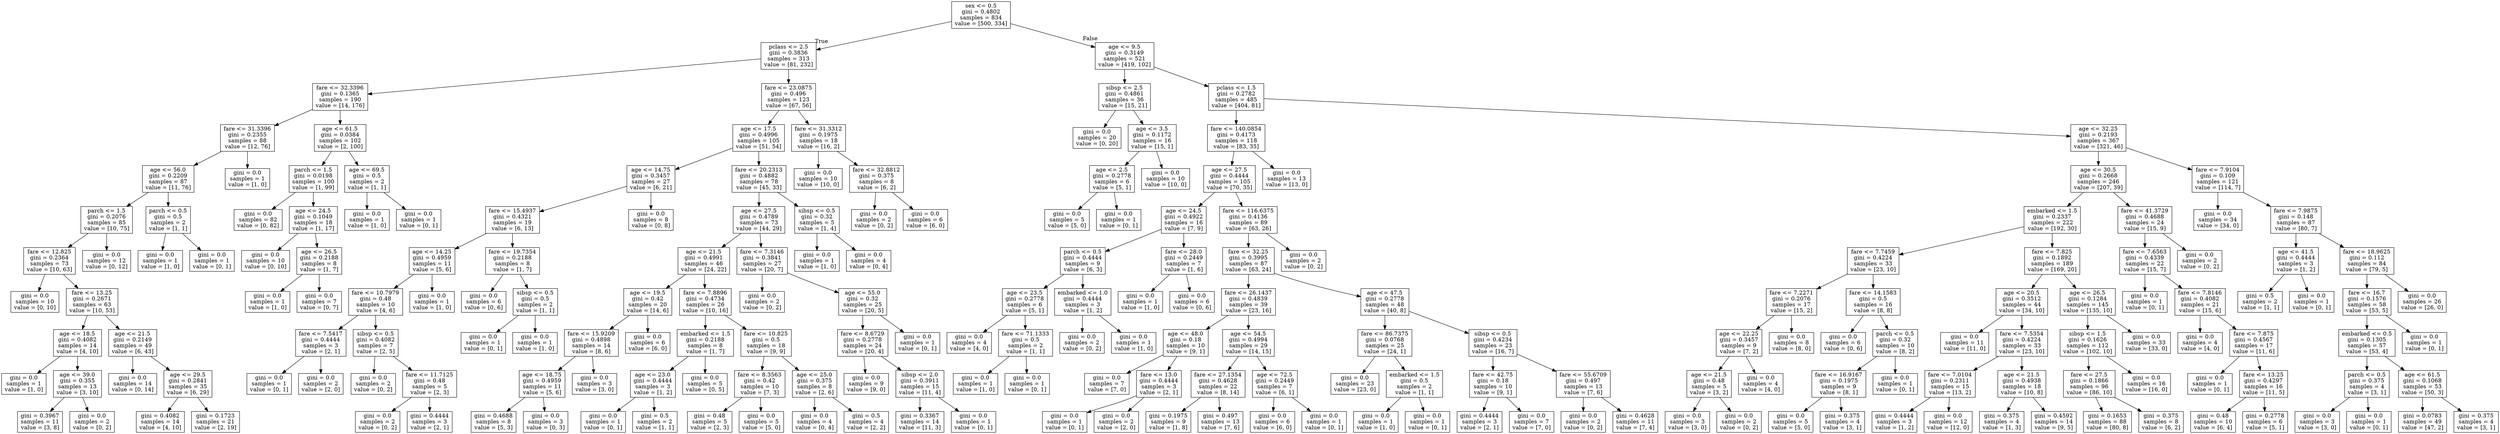 digraph Tree {
node [shape=box] ;
0 [label="sex <= 0.5\ngini = 0.4802\nsamples = 834\nvalue = [500, 334]"] ;
1 [label="pclass <= 2.5\ngini = 0.3836\nsamples = 313\nvalue = [81, 232]"] ;
0 -> 1 [labeldistance=2.5, labelangle=45, headlabel="True"] ;
2 [label="fare <= 32.3396\ngini = 0.1365\nsamples = 190\nvalue = [14, 176]"] ;
1 -> 2 ;
3 [label="fare <= 31.3396\ngini = 0.2355\nsamples = 88\nvalue = [12, 76]"] ;
2 -> 3 ;
4 [label="age <= 56.0\ngini = 0.2209\nsamples = 87\nvalue = [11, 76]"] ;
3 -> 4 ;
5 [label="parch <= 1.5\ngini = 0.2076\nsamples = 85\nvalue = [10, 75]"] ;
4 -> 5 ;
6 [label="fare <= 12.825\ngini = 0.2364\nsamples = 73\nvalue = [10, 63]"] ;
5 -> 6 ;
7 [label="gini = 0.0\nsamples = 10\nvalue = [0, 10]"] ;
6 -> 7 ;
8 [label="fare <= 13.25\ngini = 0.2671\nsamples = 63\nvalue = [10, 53]"] ;
6 -> 8 ;
9 [label="age <= 18.5\ngini = 0.4082\nsamples = 14\nvalue = [4, 10]"] ;
8 -> 9 ;
10 [label="gini = 0.0\nsamples = 1\nvalue = [1, 0]"] ;
9 -> 10 ;
11 [label="age <= 39.0\ngini = 0.355\nsamples = 13\nvalue = [3, 10]"] ;
9 -> 11 ;
12 [label="gini = 0.3967\nsamples = 11\nvalue = [3, 8]"] ;
11 -> 12 ;
13 [label="gini = 0.0\nsamples = 2\nvalue = [0, 2]"] ;
11 -> 13 ;
14 [label="age <= 21.5\ngini = 0.2149\nsamples = 49\nvalue = [6, 43]"] ;
8 -> 14 ;
15 [label="gini = 0.0\nsamples = 14\nvalue = [0, 14]"] ;
14 -> 15 ;
16 [label="age <= 29.5\ngini = 0.2841\nsamples = 35\nvalue = [6, 29]"] ;
14 -> 16 ;
17 [label="gini = 0.4082\nsamples = 14\nvalue = [4, 10]"] ;
16 -> 17 ;
18 [label="gini = 0.1723\nsamples = 21\nvalue = [2, 19]"] ;
16 -> 18 ;
19 [label="gini = 0.0\nsamples = 12\nvalue = [0, 12]"] ;
5 -> 19 ;
20 [label="parch <= 0.5\ngini = 0.5\nsamples = 2\nvalue = [1, 1]"] ;
4 -> 20 ;
21 [label="gini = 0.0\nsamples = 1\nvalue = [1, 0]"] ;
20 -> 21 ;
22 [label="gini = 0.0\nsamples = 1\nvalue = [0, 1]"] ;
20 -> 22 ;
23 [label="gini = 0.0\nsamples = 1\nvalue = [1, 0]"] ;
3 -> 23 ;
24 [label="age <= 61.5\ngini = 0.0384\nsamples = 102\nvalue = [2, 100]"] ;
2 -> 24 ;
25 [label="parch <= 1.5\ngini = 0.0198\nsamples = 100\nvalue = [1, 99]"] ;
24 -> 25 ;
26 [label="gini = 0.0\nsamples = 82\nvalue = [0, 82]"] ;
25 -> 26 ;
27 [label="age <= 24.5\ngini = 0.1049\nsamples = 18\nvalue = [1, 17]"] ;
25 -> 27 ;
28 [label="gini = 0.0\nsamples = 10\nvalue = [0, 10]"] ;
27 -> 28 ;
29 [label="age <= 26.5\ngini = 0.2188\nsamples = 8\nvalue = [1, 7]"] ;
27 -> 29 ;
30 [label="gini = 0.0\nsamples = 1\nvalue = [1, 0]"] ;
29 -> 30 ;
31 [label="gini = 0.0\nsamples = 7\nvalue = [0, 7]"] ;
29 -> 31 ;
32 [label="age <= 69.5\ngini = 0.5\nsamples = 2\nvalue = [1, 1]"] ;
24 -> 32 ;
33 [label="gini = 0.0\nsamples = 1\nvalue = [1, 0]"] ;
32 -> 33 ;
34 [label="gini = 0.0\nsamples = 1\nvalue = [0, 1]"] ;
32 -> 34 ;
35 [label="fare <= 23.0875\ngini = 0.496\nsamples = 123\nvalue = [67, 56]"] ;
1 -> 35 ;
36 [label="age <= 17.5\ngini = 0.4996\nsamples = 105\nvalue = [51, 54]"] ;
35 -> 36 ;
37 [label="age <= 14.75\ngini = 0.3457\nsamples = 27\nvalue = [6, 21]"] ;
36 -> 37 ;
38 [label="fare <= 15.4937\ngini = 0.4321\nsamples = 19\nvalue = [6, 13]"] ;
37 -> 38 ;
39 [label="age <= 14.25\ngini = 0.4959\nsamples = 11\nvalue = [5, 6]"] ;
38 -> 39 ;
40 [label="fare <= 10.7979\ngini = 0.48\nsamples = 10\nvalue = [4, 6]"] ;
39 -> 40 ;
41 [label="fare <= 7.5417\ngini = 0.4444\nsamples = 3\nvalue = [2, 1]"] ;
40 -> 41 ;
42 [label="gini = 0.0\nsamples = 1\nvalue = [0, 1]"] ;
41 -> 42 ;
43 [label="gini = 0.0\nsamples = 2\nvalue = [2, 0]"] ;
41 -> 43 ;
44 [label="sibsp <= 0.5\ngini = 0.4082\nsamples = 7\nvalue = [2, 5]"] ;
40 -> 44 ;
45 [label="gini = 0.0\nsamples = 2\nvalue = [0, 2]"] ;
44 -> 45 ;
46 [label="fare <= 11.7125\ngini = 0.48\nsamples = 5\nvalue = [2, 3]"] ;
44 -> 46 ;
47 [label="gini = 0.0\nsamples = 2\nvalue = [0, 2]"] ;
46 -> 47 ;
48 [label="gini = 0.4444\nsamples = 3\nvalue = [2, 1]"] ;
46 -> 48 ;
49 [label="gini = 0.0\nsamples = 1\nvalue = [1, 0]"] ;
39 -> 49 ;
50 [label="fare <= 19.7354\ngini = 0.2188\nsamples = 8\nvalue = [1, 7]"] ;
38 -> 50 ;
51 [label="gini = 0.0\nsamples = 6\nvalue = [0, 6]"] ;
50 -> 51 ;
52 [label="sibsp <= 0.5\ngini = 0.5\nsamples = 2\nvalue = [1, 1]"] ;
50 -> 52 ;
53 [label="gini = 0.0\nsamples = 1\nvalue = [0, 1]"] ;
52 -> 53 ;
54 [label="gini = 0.0\nsamples = 1\nvalue = [1, 0]"] ;
52 -> 54 ;
55 [label="gini = 0.0\nsamples = 8\nvalue = [0, 8]"] ;
37 -> 55 ;
56 [label="fare <= 20.2313\ngini = 0.4882\nsamples = 78\nvalue = [45, 33]"] ;
36 -> 56 ;
57 [label="age <= 27.5\ngini = 0.4789\nsamples = 73\nvalue = [44, 29]"] ;
56 -> 57 ;
58 [label="age <= 21.5\ngini = 0.4991\nsamples = 46\nvalue = [24, 22]"] ;
57 -> 58 ;
59 [label="age <= 19.5\ngini = 0.42\nsamples = 20\nvalue = [14, 6]"] ;
58 -> 59 ;
60 [label="fare <= 15.9209\ngini = 0.4898\nsamples = 14\nvalue = [8, 6]"] ;
59 -> 60 ;
61 [label="age <= 18.75\ngini = 0.4959\nsamples = 11\nvalue = [5, 6]"] ;
60 -> 61 ;
62 [label="gini = 0.4688\nsamples = 8\nvalue = [5, 3]"] ;
61 -> 62 ;
63 [label="gini = 0.0\nsamples = 3\nvalue = [0, 3]"] ;
61 -> 63 ;
64 [label="gini = 0.0\nsamples = 3\nvalue = [3, 0]"] ;
60 -> 64 ;
65 [label="gini = 0.0\nsamples = 6\nvalue = [6, 0]"] ;
59 -> 65 ;
66 [label="fare <= 7.8896\ngini = 0.4734\nsamples = 26\nvalue = [10, 16]"] ;
58 -> 66 ;
67 [label="embarked <= 1.5\ngini = 0.2188\nsamples = 8\nvalue = [1, 7]"] ;
66 -> 67 ;
68 [label="age <= 23.0\ngini = 0.4444\nsamples = 3\nvalue = [1, 2]"] ;
67 -> 68 ;
69 [label="gini = 0.0\nsamples = 1\nvalue = [0, 1]"] ;
68 -> 69 ;
70 [label="gini = 0.5\nsamples = 2\nvalue = [1, 1]"] ;
68 -> 70 ;
71 [label="gini = 0.0\nsamples = 5\nvalue = [0, 5]"] ;
67 -> 71 ;
72 [label="fare <= 10.825\ngini = 0.5\nsamples = 18\nvalue = [9, 9]"] ;
66 -> 72 ;
73 [label="fare <= 8.3563\ngini = 0.42\nsamples = 10\nvalue = [7, 3]"] ;
72 -> 73 ;
74 [label="gini = 0.48\nsamples = 5\nvalue = [2, 3]"] ;
73 -> 74 ;
75 [label="gini = 0.0\nsamples = 5\nvalue = [5, 0]"] ;
73 -> 75 ;
76 [label="age <= 25.0\ngini = 0.375\nsamples = 8\nvalue = [2, 6]"] ;
72 -> 76 ;
77 [label="gini = 0.0\nsamples = 4\nvalue = [0, 4]"] ;
76 -> 77 ;
78 [label="gini = 0.5\nsamples = 4\nvalue = [2, 2]"] ;
76 -> 78 ;
79 [label="fare <= 7.3146\ngini = 0.3841\nsamples = 27\nvalue = [20, 7]"] ;
57 -> 79 ;
80 [label="gini = 0.0\nsamples = 2\nvalue = [0, 2]"] ;
79 -> 80 ;
81 [label="age <= 55.0\ngini = 0.32\nsamples = 25\nvalue = [20, 5]"] ;
79 -> 81 ;
82 [label="fare <= 8.6729\ngini = 0.2778\nsamples = 24\nvalue = [20, 4]"] ;
81 -> 82 ;
83 [label="gini = 0.0\nsamples = 9\nvalue = [9, 0]"] ;
82 -> 83 ;
84 [label="sibsp <= 2.0\ngini = 0.3911\nsamples = 15\nvalue = [11, 4]"] ;
82 -> 84 ;
85 [label="gini = 0.3367\nsamples = 14\nvalue = [11, 3]"] ;
84 -> 85 ;
86 [label="gini = 0.0\nsamples = 1\nvalue = [0, 1]"] ;
84 -> 86 ;
87 [label="gini = 0.0\nsamples = 1\nvalue = [0, 1]"] ;
81 -> 87 ;
88 [label="sibsp <= 0.5\ngini = 0.32\nsamples = 5\nvalue = [1, 4]"] ;
56 -> 88 ;
89 [label="gini = 0.0\nsamples = 1\nvalue = [1, 0]"] ;
88 -> 89 ;
90 [label="gini = 0.0\nsamples = 4\nvalue = [0, 4]"] ;
88 -> 90 ;
91 [label="fare <= 31.3312\ngini = 0.1975\nsamples = 18\nvalue = [16, 2]"] ;
35 -> 91 ;
92 [label="gini = 0.0\nsamples = 10\nvalue = [10, 0]"] ;
91 -> 92 ;
93 [label="fare <= 32.8812\ngini = 0.375\nsamples = 8\nvalue = [6, 2]"] ;
91 -> 93 ;
94 [label="gini = 0.0\nsamples = 2\nvalue = [0, 2]"] ;
93 -> 94 ;
95 [label="gini = 0.0\nsamples = 6\nvalue = [6, 0]"] ;
93 -> 95 ;
96 [label="age <= 9.5\ngini = 0.3149\nsamples = 521\nvalue = [419, 102]"] ;
0 -> 96 [labeldistance=2.5, labelangle=-45, headlabel="False"] ;
97 [label="sibsp <= 2.5\ngini = 0.4861\nsamples = 36\nvalue = [15, 21]"] ;
96 -> 97 ;
98 [label="gini = 0.0\nsamples = 20\nvalue = [0, 20]"] ;
97 -> 98 ;
99 [label="age <= 3.5\ngini = 0.1172\nsamples = 16\nvalue = [15, 1]"] ;
97 -> 99 ;
100 [label="age <= 2.5\ngini = 0.2778\nsamples = 6\nvalue = [5, 1]"] ;
99 -> 100 ;
101 [label="gini = 0.0\nsamples = 5\nvalue = [5, 0]"] ;
100 -> 101 ;
102 [label="gini = 0.0\nsamples = 1\nvalue = [0, 1]"] ;
100 -> 102 ;
103 [label="gini = 0.0\nsamples = 10\nvalue = [10, 0]"] ;
99 -> 103 ;
104 [label="pclass <= 1.5\ngini = 0.2782\nsamples = 485\nvalue = [404, 81]"] ;
96 -> 104 ;
105 [label="fare <= 140.0854\ngini = 0.4173\nsamples = 118\nvalue = [83, 35]"] ;
104 -> 105 ;
106 [label="age <= 27.5\ngini = 0.4444\nsamples = 105\nvalue = [70, 35]"] ;
105 -> 106 ;
107 [label="age <= 24.5\ngini = 0.4922\nsamples = 16\nvalue = [7, 9]"] ;
106 -> 107 ;
108 [label="parch <= 0.5\ngini = 0.4444\nsamples = 9\nvalue = [6, 3]"] ;
107 -> 108 ;
109 [label="age <= 23.5\ngini = 0.2778\nsamples = 6\nvalue = [5, 1]"] ;
108 -> 109 ;
110 [label="gini = 0.0\nsamples = 4\nvalue = [4, 0]"] ;
109 -> 110 ;
111 [label="fare <= 71.1333\ngini = 0.5\nsamples = 2\nvalue = [1, 1]"] ;
109 -> 111 ;
112 [label="gini = 0.0\nsamples = 1\nvalue = [1, 0]"] ;
111 -> 112 ;
113 [label="gini = 0.0\nsamples = 1\nvalue = [0, 1]"] ;
111 -> 113 ;
114 [label="embarked <= 1.0\ngini = 0.4444\nsamples = 3\nvalue = [1, 2]"] ;
108 -> 114 ;
115 [label="gini = 0.0\nsamples = 2\nvalue = [0, 2]"] ;
114 -> 115 ;
116 [label="gini = 0.0\nsamples = 1\nvalue = [1, 0]"] ;
114 -> 116 ;
117 [label="fare <= 28.0\ngini = 0.2449\nsamples = 7\nvalue = [1, 6]"] ;
107 -> 117 ;
118 [label="gini = 0.0\nsamples = 1\nvalue = [1, 0]"] ;
117 -> 118 ;
119 [label="gini = 0.0\nsamples = 6\nvalue = [0, 6]"] ;
117 -> 119 ;
120 [label="fare <= 116.6375\ngini = 0.4136\nsamples = 89\nvalue = [63, 26]"] ;
106 -> 120 ;
121 [label="fare <= 32.25\ngini = 0.3995\nsamples = 87\nvalue = [63, 24]"] ;
120 -> 121 ;
122 [label="fare <= 26.1437\ngini = 0.4839\nsamples = 39\nvalue = [23, 16]"] ;
121 -> 122 ;
123 [label="age <= 48.0\ngini = 0.18\nsamples = 10\nvalue = [9, 1]"] ;
122 -> 123 ;
124 [label="gini = 0.0\nsamples = 7\nvalue = [7, 0]"] ;
123 -> 124 ;
125 [label="fare <= 13.0\ngini = 0.4444\nsamples = 3\nvalue = [2, 1]"] ;
123 -> 125 ;
126 [label="gini = 0.0\nsamples = 1\nvalue = [0, 1]"] ;
125 -> 126 ;
127 [label="gini = 0.0\nsamples = 2\nvalue = [2, 0]"] ;
125 -> 127 ;
128 [label="age <= 54.5\ngini = 0.4994\nsamples = 29\nvalue = [14, 15]"] ;
122 -> 128 ;
129 [label="fare <= 27.1354\ngini = 0.4628\nsamples = 22\nvalue = [8, 14]"] ;
128 -> 129 ;
130 [label="gini = 0.1975\nsamples = 9\nvalue = [1, 8]"] ;
129 -> 130 ;
131 [label="gini = 0.497\nsamples = 13\nvalue = [7, 6]"] ;
129 -> 131 ;
132 [label="age <= 72.5\ngini = 0.2449\nsamples = 7\nvalue = [6, 1]"] ;
128 -> 132 ;
133 [label="gini = 0.0\nsamples = 6\nvalue = [6, 0]"] ;
132 -> 133 ;
134 [label="gini = 0.0\nsamples = 1\nvalue = [0, 1]"] ;
132 -> 134 ;
135 [label="age <= 47.5\ngini = 0.2778\nsamples = 48\nvalue = [40, 8]"] ;
121 -> 135 ;
136 [label="fare <= 86.7375\ngini = 0.0768\nsamples = 25\nvalue = [24, 1]"] ;
135 -> 136 ;
137 [label="gini = 0.0\nsamples = 23\nvalue = [23, 0]"] ;
136 -> 137 ;
138 [label="embarked <= 1.5\ngini = 0.5\nsamples = 2\nvalue = [1, 1]"] ;
136 -> 138 ;
139 [label="gini = 0.0\nsamples = 1\nvalue = [1, 0]"] ;
138 -> 139 ;
140 [label="gini = 0.0\nsamples = 1\nvalue = [0, 1]"] ;
138 -> 140 ;
141 [label="sibsp <= 0.5\ngini = 0.4234\nsamples = 23\nvalue = [16, 7]"] ;
135 -> 141 ;
142 [label="fare <= 42.75\ngini = 0.18\nsamples = 10\nvalue = [9, 1]"] ;
141 -> 142 ;
143 [label="gini = 0.4444\nsamples = 3\nvalue = [2, 1]"] ;
142 -> 143 ;
144 [label="gini = 0.0\nsamples = 7\nvalue = [7, 0]"] ;
142 -> 144 ;
145 [label="fare <= 55.6709\ngini = 0.497\nsamples = 13\nvalue = [7, 6]"] ;
141 -> 145 ;
146 [label="gini = 0.0\nsamples = 2\nvalue = [0, 2]"] ;
145 -> 146 ;
147 [label="gini = 0.4628\nsamples = 11\nvalue = [7, 4]"] ;
145 -> 147 ;
148 [label="gini = 0.0\nsamples = 2\nvalue = [0, 2]"] ;
120 -> 148 ;
149 [label="gini = 0.0\nsamples = 13\nvalue = [13, 0]"] ;
105 -> 149 ;
150 [label="age <= 32.25\ngini = 0.2193\nsamples = 367\nvalue = [321, 46]"] ;
104 -> 150 ;
151 [label="age <= 30.5\ngini = 0.2668\nsamples = 246\nvalue = [207, 39]"] ;
150 -> 151 ;
152 [label="embarked <= 1.5\ngini = 0.2337\nsamples = 222\nvalue = [192, 30]"] ;
151 -> 152 ;
153 [label="fare <= 7.7459\ngini = 0.4224\nsamples = 33\nvalue = [23, 10]"] ;
152 -> 153 ;
154 [label="fare <= 7.2271\ngini = 0.2076\nsamples = 17\nvalue = [15, 2]"] ;
153 -> 154 ;
155 [label="age <= 22.25\ngini = 0.3457\nsamples = 9\nvalue = [7, 2]"] ;
154 -> 155 ;
156 [label="age <= 21.5\ngini = 0.48\nsamples = 5\nvalue = [3, 2]"] ;
155 -> 156 ;
157 [label="gini = 0.0\nsamples = 3\nvalue = [3, 0]"] ;
156 -> 157 ;
158 [label="gini = 0.0\nsamples = 2\nvalue = [0, 2]"] ;
156 -> 158 ;
159 [label="gini = 0.0\nsamples = 4\nvalue = [4, 0]"] ;
155 -> 159 ;
160 [label="gini = 0.0\nsamples = 8\nvalue = [8, 0]"] ;
154 -> 160 ;
161 [label="fare <= 14.1583\ngini = 0.5\nsamples = 16\nvalue = [8, 8]"] ;
153 -> 161 ;
162 [label="gini = 0.0\nsamples = 6\nvalue = [0, 6]"] ;
161 -> 162 ;
163 [label="parch <= 0.5\ngini = 0.32\nsamples = 10\nvalue = [8, 2]"] ;
161 -> 163 ;
164 [label="fare <= 16.9167\ngini = 0.1975\nsamples = 9\nvalue = [8, 1]"] ;
163 -> 164 ;
165 [label="gini = 0.0\nsamples = 5\nvalue = [5, 0]"] ;
164 -> 165 ;
166 [label="gini = 0.375\nsamples = 4\nvalue = [3, 1]"] ;
164 -> 166 ;
167 [label="gini = 0.0\nsamples = 1\nvalue = [0, 1]"] ;
163 -> 167 ;
168 [label="fare <= 7.825\ngini = 0.1892\nsamples = 189\nvalue = [169, 20]"] ;
152 -> 168 ;
169 [label="age <= 20.5\ngini = 0.3512\nsamples = 44\nvalue = [34, 10]"] ;
168 -> 169 ;
170 [label="gini = 0.0\nsamples = 11\nvalue = [11, 0]"] ;
169 -> 170 ;
171 [label="fare <= 7.5354\ngini = 0.4224\nsamples = 33\nvalue = [23, 10]"] ;
169 -> 171 ;
172 [label="fare <= 7.0104\ngini = 0.2311\nsamples = 15\nvalue = [13, 2]"] ;
171 -> 172 ;
173 [label="gini = 0.4444\nsamples = 3\nvalue = [1, 2]"] ;
172 -> 173 ;
174 [label="gini = 0.0\nsamples = 12\nvalue = [12, 0]"] ;
172 -> 174 ;
175 [label="age <= 21.5\ngini = 0.4938\nsamples = 18\nvalue = [10, 8]"] ;
171 -> 175 ;
176 [label="gini = 0.375\nsamples = 4\nvalue = [1, 3]"] ;
175 -> 176 ;
177 [label="gini = 0.4592\nsamples = 14\nvalue = [9, 5]"] ;
175 -> 177 ;
178 [label="age <= 26.5\ngini = 0.1284\nsamples = 145\nvalue = [135, 10]"] ;
168 -> 178 ;
179 [label="sibsp <= 1.5\ngini = 0.1626\nsamples = 112\nvalue = [102, 10]"] ;
178 -> 179 ;
180 [label="fare <= 27.5\ngini = 0.1866\nsamples = 96\nvalue = [86, 10]"] ;
179 -> 180 ;
181 [label="gini = 0.1653\nsamples = 88\nvalue = [80, 8]"] ;
180 -> 181 ;
182 [label="gini = 0.375\nsamples = 8\nvalue = [6, 2]"] ;
180 -> 182 ;
183 [label="gini = 0.0\nsamples = 16\nvalue = [16, 0]"] ;
179 -> 183 ;
184 [label="gini = 0.0\nsamples = 33\nvalue = [33, 0]"] ;
178 -> 184 ;
185 [label="fare <= 41.3729\ngini = 0.4688\nsamples = 24\nvalue = [15, 9]"] ;
151 -> 185 ;
186 [label="fare <= 7.6563\ngini = 0.4339\nsamples = 22\nvalue = [15, 7]"] ;
185 -> 186 ;
187 [label="gini = 0.0\nsamples = 1\nvalue = [0, 1]"] ;
186 -> 187 ;
188 [label="fare <= 7.8146\ngini = 0.4082\nsamples = 21\nvalue = [15, 6]"] ;
186 -> 188 ;
189 [label="gini = 0.0\nsamples = 4\nvalue = [4, 0]"] ;
188 -> 189 ;
190 [label="fare <= 7.875\ngini = 0.4567\nsamples = 17\nvalue = [11, 6]"] ;
188 -> 190 ;
191 [label="gini = 0.0\nsamples = 1\nvalue = [0, 1]"] ;
190 -> 191 ;
192 [label="fare <= 13.25\ngini = 0.4297\nsamples = 16\nvalue = [11, 5]"] ;
190 -> 192 ;
193 [label="gini = 0.48\nsamples = 10\nvalue = [6, 4]"] ;
192 -> 193 ;
194 [label="gini = 0.2778\nsamples = 6\nvalue = [5, 1]"] ;
192 -> 194 ;
195 [label="gini = 0.0\nsamples = 2\nvalue = [0, 2]"] ;
185 -> 195 ;
196 [label="fare <= 7.9104\ngini = 0.109\nsamples = 121\nvalue = [114, 7]"] ;
150 -> 196 ;
197 [label="gini = 0.0\nsamples = 34\nvalue = [34, 0]"] ;
196 -> 197 ;
198 [label="fare <= 7.9875\ngini = 0.148\nsamples = 87\nvalue = [80, 7]"] ;
196 -> 198 ;
199 [label="age <= 41.5\ngini = 0.4444\nsamples = 3\nvalue = [1, 2]"] ;
198 -> 199 ;
200 [label="gini = 0.5\nsamples = 2\nvalue = [1, 1]"] ;
199 -> 200 ;
201 [label="gini = 0.0\nsamples = 1\nvalue = [0, 1]"] ;
199 -> 201 ;
202 [label="fare <= 18.9625\ngini = 0.112\nsamples = 84\nvalue = [79, 5]"] ;
198 -> 202 ;
203 [label="fare <= 16.7\ngini = 0.1576\nsamples = 58\nvalue = [53, 5]"] ;
202 -> 203 ;
204 [label="embarked <= 0.5\ngini = 0.1305\nsamples = 57\nvalue = [53, 4]"] ;
203 -> 204 ;
205 [label="parch <= 0.5\ngini = 0.375\nsamples = 4\nvalue = [3, 1]"] ;
204 -> 205 ;
206 [label="gini = 0.0\nsamples = 3\nvalue = [3, 0]"] ;
205 -> 206 ;
207 [label="gini = 0.0\nsamples = 1\nvalue = [0, 1]"] ;
205 -> 207 ;
208 [label="age <= 61.5\ngini = 0.1068\nsamples = 53\nvalue = [50, 3]"] ;
204 -> 208 ;
209 [label="gini = 0.0783\nsamples = 49\nvalue = [47, 2]"] ;
208 -> 209 ;
210 [label="gini = 0.375\nsamples = 4\nvalue = [3, 1]"] ;
208 -> 210 ;
211 [label="gini = 0.0\nsamples = 1\nvalue = [0, 1]"] ;
203 -> 211 ;
212 [label="gini = 0.0\nsamples = 26\nvalue = [26, 0]"] ;
202 -> 212 ;
}